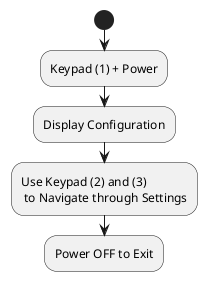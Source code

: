 @startuml
        start

        :Keypad (1) + Power;


            :Display Configuration;
            :Use Keypad (2) and (3) \n to Navigate through Settings;
            :Power OFF to Exit;
            kill



@enduml
